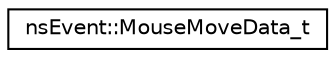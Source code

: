 digraph "Graphical Class Hierarchy"
{
 // LATEX_PDF_SIZE
  edge [fontname="Helvetica",fontsize="10",labelfontname="Helvetica",labelfontsize="10"];
  node [fontname="Helvetica",fontsize="10",shape=record];
  rankdir="LR";
  Node0 [label="nsEvent::MouseMoveData_t",height=0.2,width=0.4,color="black", fillcolor="white", style="filled",URL="$structns_event_1_1_mouse_move_data__t.html",tooltip="Possède des données pour un événement MouseMove/MouseDrag."];
}
